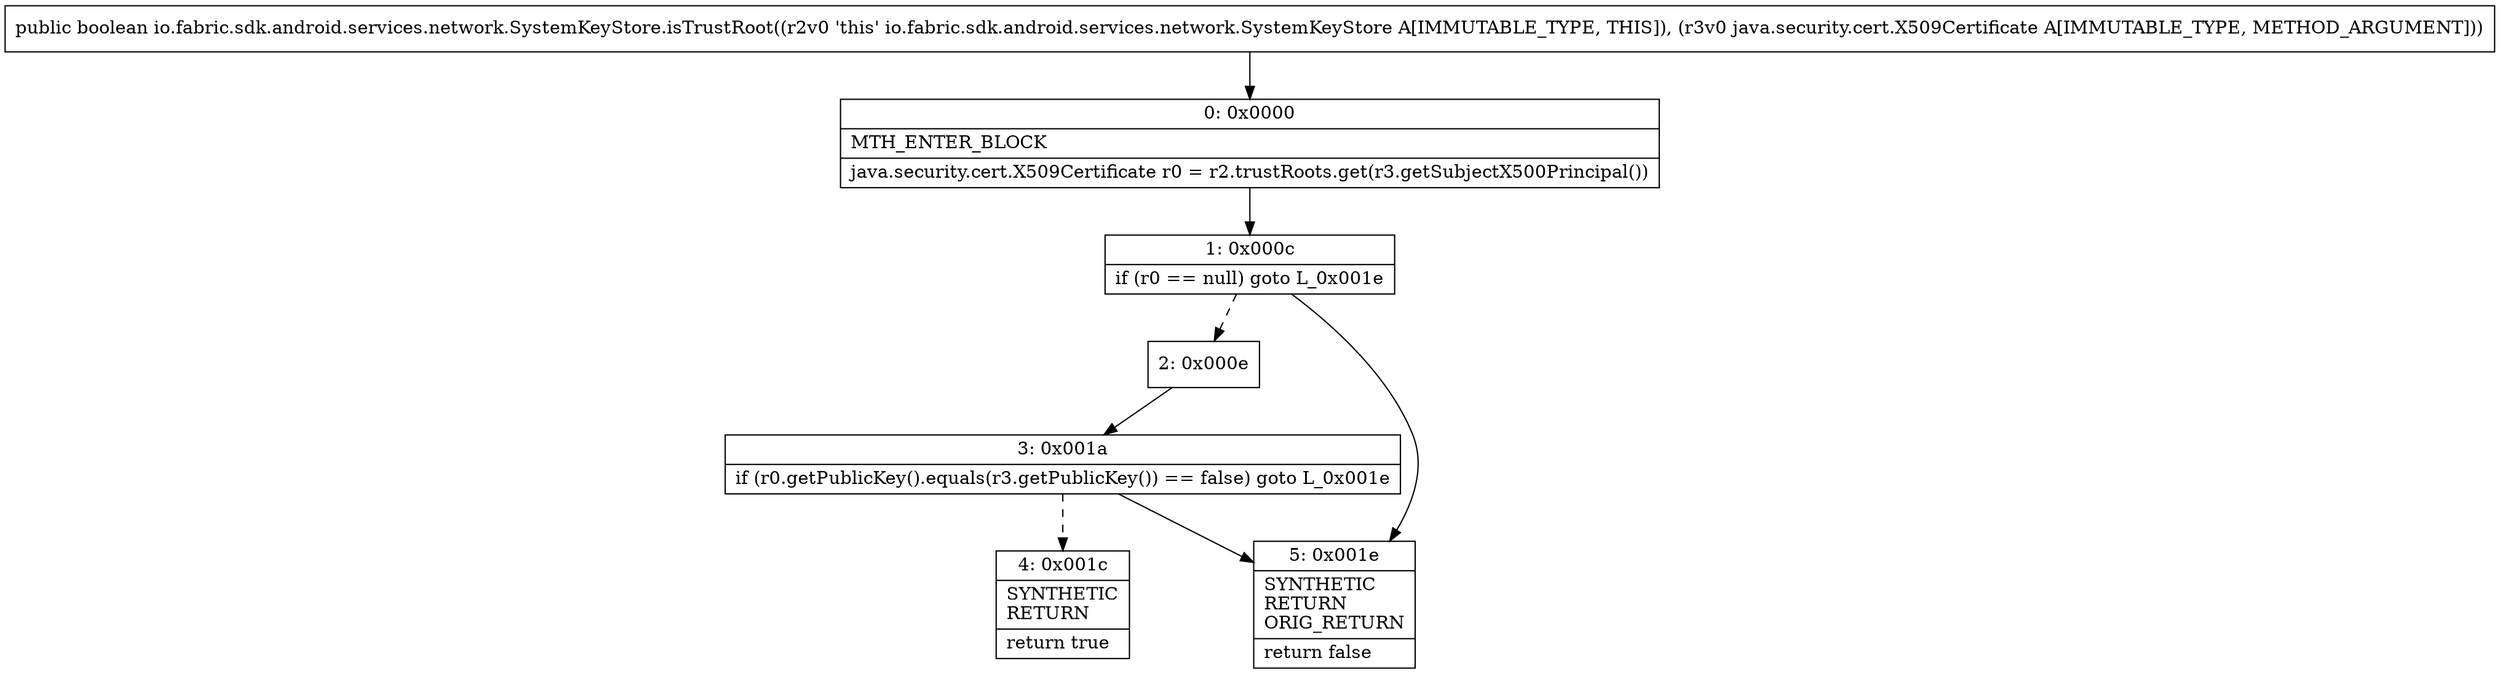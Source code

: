 digraph "CFG forio.fabric.sdk.android.services.network.SystemKeyStore.isTrustRoot(Ljava\/security\/cert\/X509Certificate;)Z" {
Node_0 [shape=record,label="{0\:\ 0x0000|MTH_ENTER_BLOCK\l|java.security.cert.X509Certificate r0 = r2.trustRoots.get(r3.getSubjectX500Principal())\l}"];
Node_1 [shape=record,label="{1\:\ 0x000c|if (r0 == null) goto L_0x001e\l}"];
Node_2 [shape=record,label="{2\:\ 0x000e}"];
Node_3 [shape=record,label="{3\:\ 0x001a|if (r0.getPublicKey().equals(r3.getPublicKey()) == false) goto L_0x001e\l}"];
Node_4 [shape=record,label="{4\:\ 0x001c|SYNTHETIC\lRETURN\l|return true\l}"];
Node_5 [shape=record,label="{5\:\ 0x001e|SYNTHETIC\lRETURN\lORIG_RETURN\l|return false\l}"];
MethodNode[shape=record,label="{public boolean io.fabric.sdk.android.services.network.SystemKeyStore.isTrustRoot((r2v0 'this' io.fabric.sdk.android.services.network.SystemKeyStore A[IMMUTABLE_TYPE, THIS]), (r3v0 java.security.cert.X509Certificate A[IMMUTABLE_TYPE, METHOD_ARGUMENT])) }"];
MethodNode -> Node_0;
Node_0 -> Node_1;
Node_1 -> Node_2[style=dashed];
Node_1 -> Node_5;
Node_2 -> Node_3;
Node_3 -> Node_4[style=dashed];
Node_3 -> Node_5;
}

